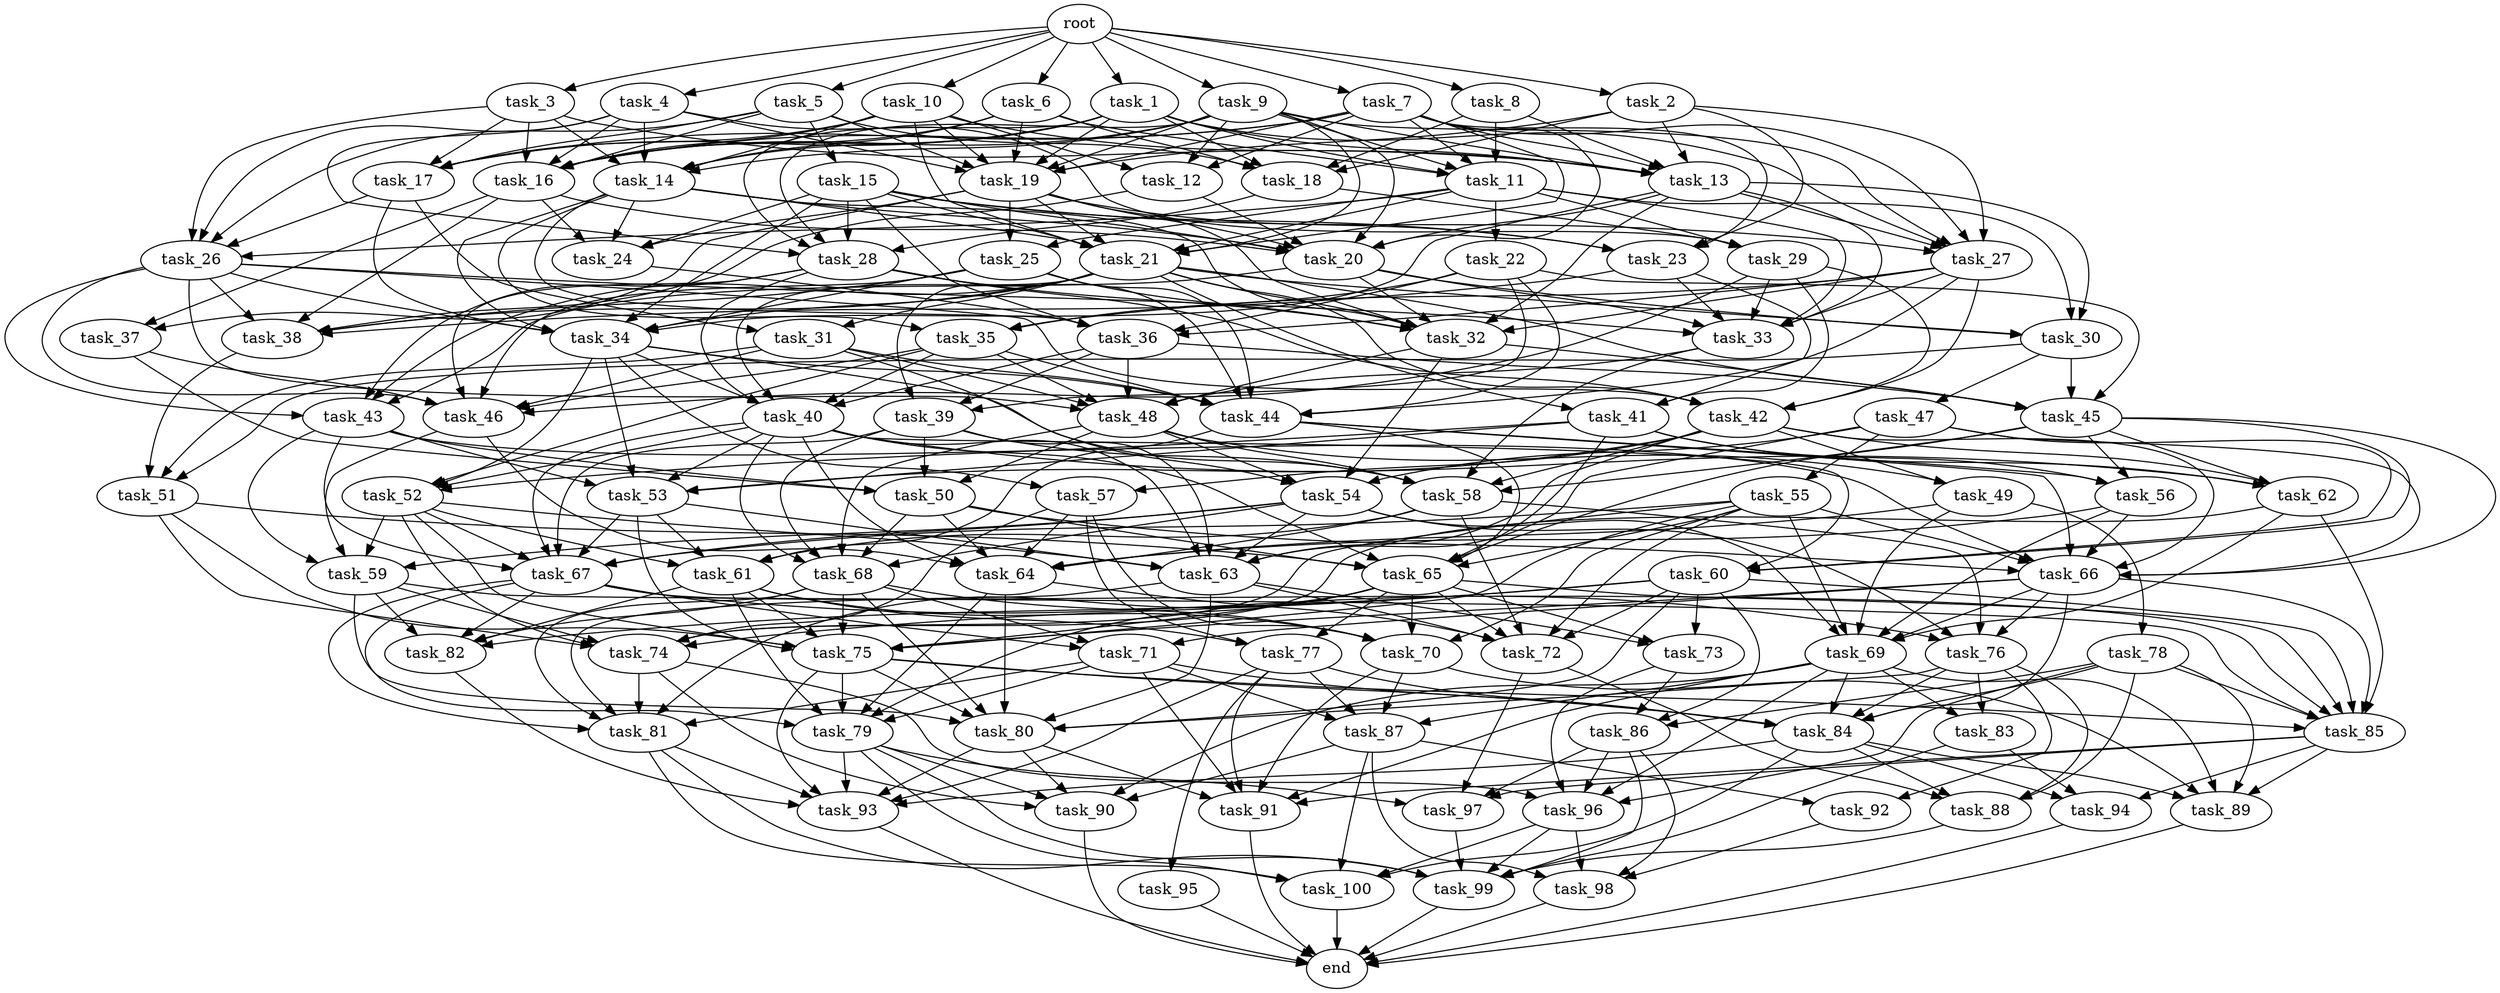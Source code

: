 digraph G {
  task_75 [size="2.727361e+11"];
  task_100 [size="6.187750e+11"];
  task_92 [size="8.056561e+11"];
  task_19 [size="2.585460e+11"];
  task_68 [size="4.415747e+11"];
  task_71 [size="8.877650e+11"];
  task_60 [size="3.334554e+11"];
  task_73 [size="4.620506e+11"];
  task_50 [size="1.553358e+11"];
  task_31 [size="8.364514e+11"];
  task_10 [size="8.305575e+11"];
  task_49 [size="5.351587e+11"];
  task_88 [size="8.537019e+11"];
  task_12 [size="9.984575e+11"];
  task_79 [size="9.175723e+10"];
  task_37 [size="9.775230e+11"];
  task_61 [size="6.478421e+11"];
  task_42 [size="5.514972e+10"];
  task_51 [size="7.091674e+11"];
  root [size="0.000000e+00"];
  task_56 [size="8.311247e+11"];
  task_95 [size="7.537769e+11"];
  task_22 [size="7.320186e+10"];
  task_32 [size="6.479154e+11"];
  task_25 [size="2.031723e+11"];
  task_99 [size="2.652758e+11"];
  task_96 [size="2.296817e+10"];
  task_36 [size="1.531512e+10"];
  task_16 [size="3.632244e+11"];
  task_33 [size="1.570553e+11"];
  task_27 [size="9.369076e+11"];
  task_89 [size="8.265202e+11"];
  end [size="0.000000e+00"];
  task_7 [size="6.456608e+11"];
  task_26 [size="9.227682e+11"];
  task_87 [size="1.330986e+11"];
  task_2 [size="5.962341e+10"];
  task_21 [size="3.652465e+11"];
  task_28 [size="4.984661e+11"];
  task_69 [size="6.915526e+11"];
  task_13 [size="7.653376e+11"];
  task_48 [size="5.376671e+10"];
  task_55 [size="6.210052e+11"];
  task_81 [size="3.140667e+11"];
  task_11 [size="2.201931e+11"];
  task_5 [size="9.016316e+11"];
  task_62 [size="8.448403e+11"];
  task_93 [size="7.010783e+11"];
  task_54 [size="6.299315e+11"];
  task_52 [size="5.199014e+10"];
  task_29 [size="1.145375e+11"];
  task_85 [size="7.125655e+11"];
  task_44 [size="3.416328e+11"];
  task_8 [size="8.589036e+11"];
  task_38 [size="2.421617e+11"];
  task_9 [size="7.952693e+11"];
  task_63 [size="5.054775e+11"];
  task_65 [size="7.130588e+11"];
  task_59 [size="1.539061e+11"];
  task_34 [size="1.375497e+11"];
  task_20 [size="5.508440e+11"];
  task_1 [size="9.652146e+11"];
  task_23 [size="6.512014e+11"];
  task_6 [size="2.634636e+10"];
  task_74 [size="6.395185e+10"];
  task_97 [size="4.555729e+10"];
  task_57 [size="6.414689e+11"];
  task_67 [size="8.688814e+11"];
  task_64 [size="6.144481e+11"];
  task_66 [size="3.856489e+11"];
  task_45 [size="7.831053e+11"];
  task_82 [size="6.595278e+11"];
  task_86 [size="1.375975e+11"];
  task_40 [size="6.312285e+11"];
  task_84 [size="7.031435e+11"];
  task_17 [size="9.070758e+11"];
  task_15 [size="6.842967e+11"];
  task_43 [size="3.947589e+10"];
  task_53 [size="8.919619e+11"];
  task_4 [size="3.097959e+11"];
  task_76 [size="7.716840e+10"];
  task_77 [size="6.388618e+11"];
  task_30 [size="5.693159e+11"];
  task_72 [size="5.195865e+09"];
  task_94 [size="7.303919e+11"];
  task_80 [size="5.737494e+10"];
  task_46 [size="3.299041e+10"];
  task_90 [size="1.326044e+11"];
  task_39 [size="6.160084e+11"];
  task_14 [size="8.861007e+11"];
  task_18 [size="5.728710e+11"];
  task_3 [size="2.942444e+11"];
  task_24 [size="7.307407e+11"];
  task_98 [size="2.873659e+11"];
  task_35 [size="3.482477e+11"];
  task_58 [size="9.992859e+11"];
  task_78 [size="9.486643e+11"];
  task_47 [size="6.429277e+11"];
  task_83 [size="6.997194e+11"];
  task_70 [size="3.833001e+11"];
  task_91 [size="9.688160e+11"];
  task_41 [size="3.622761e+11"];

  task_75 -> task_79 [size="1.529287e+07"];
  task_75 -> task_80 [size="8.196419e+06"];
  task_75 -> task_84 [size="1.004491e+08"];
  task_75 -> task_85 [size="8.907068e+07"];
  task_75 -> task_93 [size="1.001540e+08"];
  task_100 -> end [size="1.000000e-12"];
  task_92 -> task_98 [size="7.184147e+07"];
  task_19 -> task_37 [size="4.887615e+08"];
  task_19 -> task_20 [size="6.885550e+07"];
  task_19 -> task_32 [size="8.098943e+07"];
  task_19 -> task_23 [size="1.628003e+08"];
  task_19 -> task_25 [size="1.015861e+08"];
  task_19 -> task_24 [size="1.826852e+08"];
  task_19 -> task_21 [size="5.217807e+07"];
  task_68 -> task_75 [size="3.409201e+07"];
  task_68 -> task_82 [size="1.319056e+08"];
  task_68 -> task_70 [size="7.666002e+07"];
  task_68 -> task_80 [size="8.196419e+06"];
  task_68 -> task_81 [size="5.234445e+07"];
  task_68 -> task_71 [size="2.959217e+08"];
  task_71 -> task_91 [size="1.614693e+08"];
  task_71 -> task_81 [size="5.234445e+07"];
  task_71 -> task_79 [size="1.529287e+07"];
  task_71 -> task_87 [size="3.327465e+07"];
  task_71 -> task_84 [size="1.004491e+08"];
  task_60 -> task_82 [size="1.319056e+08"];
  task_60 -> task_86 [size="4.586583e+07"];
  task_60 -> task_85 [size="8.907068e+07"];
  task_60 -> task_74 [size="9.135978e+06"];
  task_60 -> task_72 [size="8.659775e+05"];
  task_60 -> task_80 [size="8.196419e+06"];
  task_60 -> task_73 [size="1.540169e+08"];
  task_73 -> task_86 [size="4.586583e+07"];
  task_73 -> task_96 [size="4.593634e+06"];
  task_50 -> task_66 [size="4.820612e+07"];
  task_50 -> task_68 [size="8.831494e+07"];
  task_50 -> task_64 [size="8.777830e+07"];
  task_50 -> task_65 [size="1.018655e+08"];
  task_31 -> task_48 [size="8.961118e+06"];
  task_31 -> task_54 [size="1.574829e+08"];
  task_31 -> task_44 [size="4.880469e+07"];
  task_31 -> task_51 [size="2.363891e+08"];
  task_31 -> task_46 [size="4.712915e+06"];
  task_10 -> task_13 [size="1.093339e+08"];
  task_10 -> task_16 [size="4.540305e+07"];
  task_10 -> task_14 [size="1.476835e+08"];
  task_10 -> task_19 [size="3.231824e+07"];
  task_10 -> task_17 [size="1.814152e+08"];
  task_10 -> task_21 [size="5.217807e+07"];
  task_10 -> task_12 [size="3.328192e+08"];
  task_49 -> task_69 [size="1.152588e+08"];
  task_49 -> task_78 [size="9.486643e+08"];
  task_49 -> task_64 [size="8.777830e+07"];
  task_88 -> task_99 [size="3.789655e+07"];
  task_12 -> task_38 [size="4.036029e+07"];
  task_12 -> task_20 [size="6.885550e+07"];
  task_79 -> task_99 [size="3.789655e+07"];
  task_79 -> task_93 [size="1.001540e+08"];
  task_79 -> task_97 [size="1.138932e+07"];
  task_79 -> task_90 [size="2.652087e+07"];
  task_79 -> task_100 [size="1.237550e+08"];
  task_37 -> task_50 [size="3.883394e+07"];
  task_37 -> task_46 [size="4.712915e+06"];
  task_61 -> task_75 [size="3.409201e+07"];
  task_61 -> task_70 [size="7.666002e+07"];
  task_61 -> task_77 [size="2.129539e+08"];
  task_61 -> task_79 [size="1.529287e+07"];
  task_61 -> task_82 [size="1.319056e+08"];
  task_42 -> task_66 [size="4.820612e+07"];
  task_42 -> task_58 [size="1.665476e+08"];
  task_42 -> task_57 [size="3.207345e+08"];
  task_42 -> task_63 [size="7.221108e+07"];
  task_42 -> task_62 [size="2.112101e+08"];
  task_42 -> task_49 [size="2.675793e+08"];
  task_42 -> task_53 [size="1.783924e+08"];
  task_51 -> task_75 [size="3.409201e+07"];
  task_51 -> task_65 [size="1.018655e+08"];
  task_51 -> task_74 [size="9.135978e+06"];
  root -> task_4 [size="1.000000e-12"];
  root -> task_7 [size="1.000000e-12"];
  root -> task_9 [size="1.000000e-12"];
  root -> task_1 [size="1.000000e-12"];
  root -> task_5 [size="1.000000e-12"];
  root -> task_2 [size="1.000000e-12"];
  root -> task_3 [size="1.000000e-12"];
  root -> task_6 [size="1.000000e-12"];
  root -> task_10 [size="1.000000e-12"];
  root -> task_8 [size="1.000000e-12"];
  task_56 -> task_66 [size="4.820612e+07"];
  task_56 -> task_69 [size="1.152588e+08"];
  task_56 -> task_64 [size="8.777830e+07"];
  task_95 -> end [size="1.000000e-12"];
  task_22 -> task_45 [size="1.566211e+08"];
  task_22 -> task_36 [size="3.063024e+06"];
  task_22 -> task_35 [size="1.160826e+08"];
  task_22 -> task_39 [size="2.053361e+08"];
  task_22 -> task_44 [size="4.880469e+07"];
  task_32 -> task_45 [size="1.566211e+08"];
  task_32 -> task_48 [size="8.961118e+06"];
  task_32 -> task_54 [size="1.574829e+08"];
  task_25 -> task_34 [size="1.964995e+07"];
  task_25 -> task_38 [size="4.036029e+07"];
  task_25 -> task_44 [size="4.880469e+07"];
  task_25 -> task_32 [size="8.098943e+07"];
  task_25 -> task_46 [size="4.712915e+06"];
  task_99 -> end [size="1.000000e-12"];
  task_96 -> task_98 [size="7.184147e+07"];
  task_96 -> task_99 [size="3.789655e+07"];
  task_96 -> task_100 [size="1.237550e+08"];
  task_36 -> task_45 [size="1.566211e+08"];
  task_36 -> task_48 [size="8.961118e+06"];
  task_36 -> task_39 [size="2.053361e+08"];
  task_36 -> task_40 [size="1.262457e+08"];
  task_16 -> task_37 [size="4.887615e+08"];
  task_16 -> task_24 [size="1.826852e+08"];
  task_16 -> task_38 [size="4.036029e+07"];
  task_16 -> task_20 [size="6.885550e+07"];
  task_33 -> task_48 [size="8.961118e+06"];
  task_33 -> task_58 [size="1.665476e+08"];
  task_27 -> task_36 [size="3.063024e+06"];
  task_27 -> task_42 [size="1.102994e+07"];
  task_27 -> task_32 [size="8.098943e+07"];
  task_27 -> task_33 [size="2.243647e+07"];
  task_27 -> task_44 [size="4.880469e+07"];
  task_27 -> task_35 [size="1.160826e+08"];
  task_89 -> end [size="1.000000e-12"];
  task_7 -> task_13 [size="1.093339e+08"];
  task_7 -> task_16 [size="4.540305e+07"];
  task_7 -> task_20 [size="6.885550e+07"];
  task_7 -> task_11 [size="4.403862e+07"];
  task_7 -> task_23 [size="1.628003e+08"];
  task_7 -> task_17 [size="1.814152e+08"];
  task_7 -> task_21 [size="5.217807e+07"];
  task_7 -> task_27 [size="1.561513e+08"];
  task_7 -> task_12 [size="3.328192e+08"];
  task_7 -> task_19 [size="3.231824e+07"];
  task_26 -> task_34 [size="1.964995e+07"];
  task_26 -> task_42 [size="1.102994e+07"];
  task_26 -> task_38 [size="4.036029e+07"];
  task_26 -> task_33 [size="2.243647e+07"];
  task_26 -> task_48 [size="8.961118e+06"];
  task_26 -> task_43 [size="9.868971e+06"];
  task_26 -> task_46 [size="4.712915e+06"];
  task_87 -> task_98 [size="7.184147e+07"];
  task_87 -> task_90 [size="2.652087e+07"];
  task_87 -> task_92 [size="4.028281e+08"];
  task_87 -> task_100 [size="1.237550e+08"];
  task_2 -> task_13 [size="1.093339e+08"];
  task_2 -> task_18 [size="1.145742e+08"];
  task_2 -> task_19 [size="3.231824e+07"];
  task_2 -> task_23 [size="1.628003e+08"];
  task_2 -> task_27 [size="1.561513e+08"];
  task_21 -> task_34 [size="1.964995e+07"];
  task_21 -> task_45 [size="1.566211e+08"];
  task_21 -> task_40 [size="1.262457e+08"];
  task_21 -> task_38 [size="4.036029e+07"];
  task_21 -> task_30 [size="1.423290e+08"];
  task_21 -> task_32 [size="8.098943e+07"];
  task_21 -> task_31 [size="4.182257e+08"];
  task_21 -> task_41 [size="1.207587e+08"];
  task_21 -> task_43 [size="9.868971e+06"];
  task_21 -> task_39 [size="2.053361e+08"];
  task_21 -> task_42 [size="1.102994e+07"];
  task_28 -> task_42 [size="1.102994e+07"];
  task_28 -> task_40 [size="1.262457e+08"];
  task_28 -> task_32 [size="8.098943e+07"];
  task_28 -> task_44 [size="4.880469e+07"];
  task_28 -> task_43 [size="9.868971e+06"];
  task_28 -> task_46 [size="4.712915e+06"];
  task_69 -> task_83 [size="3.498597e+08"];
  task_69 -> task_87 [size="3.327465e+07"];
  task_69 -> task_84 [size="1.004491e+08"];
  task_69 -> task_91 [size="1.614693e+08"];
  task_69 -> task_89 [size="1.653040e+08"];
  task_69 -> task_96 [size="4.593634e+06"];
  task_69 -> task_90 [size="2.652087e+07"];
  task_13 -> task_34 [size="1.964995e+07"];
  task_13 -> task_30 [size="1.423290e+08"];
  task_13 -> task_32 [size="8.098943e+07"];
  task_13 -> task_33 [size="2.243647e+07"];
  task_13 -> task_27 [size="1.561513e+08"];
  task_13 -> task_20 [size="6.885550e+07"];
  task_48 -> task_49 [size="2.675793e+08"];
  task_48 -> task_50 [size="3.883394e+07"];
  task_48 -> task_54 [size="1.574829e+08"];
  task_48 -> task_58 [size="1.665476e+08"];
  task_48 -> task_68 [size="8.831494e+07"];
  task_55 -> task_66 [size="4.820612e+07"];
  task_55 -> task_69 [size="1.152588e+08"];
  task_55 -> task_65 [size="1.018655e+08"];
  task_55 -> task_67 [size="1.241259e+08"];
  task_55 -> task_72 [size="8.659775e+05"];
  task_55 -> task_70 [size="7.666002e+07"];
  task_55 -> task_74 [size="9.135978e+06"];
  task_55 -> task_75 [size="3.409201e+07"];
  task_81 -> task_99 [size="3.789655e+07"];
  task_81 -> task_93 [size="1.001540e+08"];
  task_81 -> task_100 [size="1.237550e+08"];
  task_11 -> task_22 [size="7.320186e+07"];
  task_11 -> task_26 [size="1.845536e+08"];
  task_11 -> task_21 [size="5.217807e+07"];
  task_11 -> task_25 [size="1.015861e+08"];
  task_11 -> task_30 [size="1.423290e+08"];
  task_11 -> task_33 [size="2.243647e+07"];
  task_11 -> task_29 [size="3.817918e+07"];
  task_5 -> task_26 [size="1.845536e+08"];
  task_5 -> task_19 [size="3.231824e+07"];
  task_5 -> task_18 [size="1.145742e+08"];
  task_5 -> task_17 [size="1.814152e+08"];
  task_5 -> task_15 [size="6.842967e+08"];
  task_5 -> task_16 [size="4.540305e+07"];
  task_62 -> task_69 [size="1.152588e+08"];
  task_62 -> task_85 [size="8.907068e+07"];
  task_62 -> task_74 [size="9.135978e+06"];
  task_93 -> end [size="1.000000e-12"];
  task_54 -> task_69 [size="1.152588e+08"];
  task_54 -> task_76 [size="1.929210e+07"];
  task_54 -> task_63 [size="7.221108e+07"];
  task_54 -> task_67 [size="1.241259e+08"];
  task_54 -> task_68 [size="8.831494e+07"];
  task_54 -> task_59 [size="3.847652e+07"];
  task_52 -> task_75 [size="3.409201e+07"];
  task_52 -> task_61 [size="1.619605e+08"];
  task_52 -> task_63 [size="7.221108e+07"];
  task_52 -> task_74 [size="9.135978e+06"];
  task_52 -> task_67 [size="1.241259e+08"];
  task_52 -> task_59 [size="3.847652e+07"];
  task_29 -> task_41 [size="1.207587e+08"];
  task_29 -> task_33 [size="2.243647e+07"];
  task_29 -> task_42 [size="1.102994e+07"];
  task_29 -> task_46 [size="4.712915e+06"];
  task_85 -> task_91 [size="1.614693e+08"];
  task_85 -> task_94 [size="2.434640e+08"];
  task_85 -> task_89 [size="1.653040e+08"];
  task_85 -> task_97 [size="1.138932e+07"];
  task_44 -> task_66 [size="4.820612e+07"];
  task_44 -> task_61 [size="1.619605e+08"];
  task_44 -> task_56 [size="2.770416e+08"];
  task_44 -> task_65 [size="1.018655e+08"];
  task_8 -> task_13 [size="1.093339e+08"];
  task_8 -> task_11 [size="4.403862e+07"];
  task_8 -> task_18 [size="1.145742e+08"];
  task_38 -> task_51 [size="2.363891e+08"];
  task_9 -> task_13 [size="1.093339e+08"];
  task_9 -> task_16 [size="4.540305e+07"];
  task_9 -> task_14 [size="1.476835e+08"];
  task_9 -> task_11 [size="4.403862e+07"];
  task_9 -> task_21 [size="5.217807e+07"];
  task_9 -> task_27 [size="1.561513e+08"];
  task_9 -> task_28 [size="9.969321e+07"];
  task_9 -> task_12 [size="3.328192e+08"];
  task_9 -> task_20 [size="6.885550e+07"];
  task_9 -> task_19 [size="3.231824e+07"];
  task_63 -> task_72 [size="8.659775e+05"];
  task_63 -> task_80 [size="8.196419e+06"];
  task_63 -> task_81 [size="5.234445e+07"];
  task_63 -> task_73 [size="1.540169e+08"];
  task_65 -> task_77 [size="2.129539e+08"];
  task_65 -> task_75 [size="3.409201e+07"];
  task_65 -> task_79 [size="1.529287e+07"];
  task_65 -> task_72 [size="8.659775e+05"];
  task_65 -> task_70 [size="7.666002e+07"];
  task_65 -> task_81 [size="5.234445e+07"];
  task_65 -> task_73 [size="1.540169e+08"];
  task_65 -> task_85 [size="8.907068e+07"];
  task_59 -> task_80 [size="8.196419e+06"];
  task_59 -> task_82 [size="1.319056e+08"];
  task_59 -> task_85 [size="8.907068e+07"];
  task_59 -> task_74 [size="9.135978e+06"];
  task_34 -> task_58 [size="1.665476e+08"];
  task_34 -> task_44 [size="4.880469e+07"];
  task_34 -> task_57 [size="3.207345e+08"];
  task_34 -> task_40 [size="1.262457e+08"];
  task_34 -> task_52 [size="1.299753e+07"];
  task_34 -> task_53 [size="1.783924e+08"];
  task_20 -> task_43 [size="9.868971e+06"];
  task_20 -> task_30 [size="1.423290e+08"];
  task_20 -> task_32 [size="8.098943e+07"];
  task_20 -> task_33 [size="2.243647e+07"];
  task_1 -> task_13 [size="1.093339e+08"];
  task_1 -> task_17 [size="1.814152e+08"];
  task_1 -> task_14 [size="1.476835e+08"];
  task_1 -> task_11 [size="4.403862e+07"];
  task_1 -> task_18 [size="1.145742e+08"];
  task_1 -> task_27 [size="1.561513e+08"];
  task_1 -> task_28 [size="9.969321e+07"];
  task_1 -> task_16 [size="4.540305e+07"];
  task_1 -> task_19 [size="3.231824e+07"];
  task_23 -> task_41 [size="1.207587e+08"];
  task_23 -> task_38 [size="4.036029e+07"];
  task_23 -> task_33 [size="2.243647e+07"];
  task_6 -> task_18 [size="1.145742e+08"];
  task_6 -> task_16 [size="4.540305e+07"];
  task_6 -> task_14 [size="1.476835e+08"];
  task_6 -> task_19 [size="3.231824e+07"];
  task_6 -> task_11 [size="4.403862e+07"];
  task_74 -> task_81 [size="5.234445e+07"];
  task_74 -> task_96 [size="4.593634e+06"];
  task_74 -> task_90 [size="2.652087e+07"];
  task_97 -> task_99 [size="3.789655e+07"];
  task_57 -> task_77 [size="2.129539e+08"];
  task_57 -> task_70 [size="7.666002e+07"];
  task_57 -> task_64 [size="8.777830e+07"];
  task_57 -> task_74 [size="9.135978e+06"];
  task_67 -> task_76 [size="1.929210e+07"];
  task_67 -> task_82 [size="1.319056e+08"];
  task_67 -> task_79 [size="1.529287e+07"];
  task_67 -> task_81 [size="5.234445e+07"];
  task_67 -> task_71 [size="2.959217e+08"];
  task_67 -> task_85 [size="8.907068e+07"];
  task_64 -> task_72 [size="8.659775e+05"];
  task_64 -> task_80 [size="8.196419e+06"];
  task_64 -> task_79 [size="1.529287e+07"];
  task_66 -> task_69 [size="1.152588e+08"];
  task_66 -> task_75 [size="3.409201e+07"];
  task_66 -> task_85 [size="8.907068e+07"];
  task_66 -> task_84 [size="1.004491e+08"];
  task_66 -> task_76 [size="1.929210e+07"];
  task_66 -> task_71 [size="2.959217e+08"];
  task_45 -> task_66 [size="4.820612e+07"];
  task_45 -> task_58 [size="1.665476e+08"];
  task_45 -> task_65 [size="1.018655e+08"];
  task_45 -> task_62 [size="2.112101e+08"];
  task_45 -> task_60 [size="1.111518e+08"];
  task_45 -> task_56 [size="2.770416e+08"];
  task_82 -> task_93 [size="1.001540e+08"];
  task_86 -> task_98 [size="7.184147e+07"];
  task_86 -> task_99 [size="3.789655e+07"];
  task_86 -> task_96 [size="4.593634e+06"];
  task_86 -> task_97 [size="1.138932e+07"];
  task_40 -> task_52 [size="1.299753e+07"];
  task_40 -> task_63 [size="7.221108e+07"];
  task_40 -> task_65 [size="1.018655e+08"];
  task_40 -> task_67 [size="1.241259e+08"];
  task_40 -> task_68 [size="8.831494e+07"];
  task_40 -> task_60 [size="1.111518e+08"];
  task_40 -> task_62 [size="2.112101e+08"];
  task_40 -> task_53 [size="1.783924e+08"];
  task_40 -> task_64 [size="8.777830e+07"];
  task_84 -> task_93 [size="1.001540e+08"];
  task_84 -> task_88 [size="2.134255e+08"];
  task_84 -> task_100 [size="1.237550e+08"];
  task_84 -> task_89 [size="1.653040e+08"];
  task_84 -> task_94 [size="2.434640e+08"];
  task_17 -> task_31 [size="4.182257e+08"];
  task_17 -> task_34 [size="1.964995e+07"];
  task_17 -> task_26 [size="1.845536e+08"];
  task_15 -> task_34 [size="1.964995e+07"];
  task_15 -> task_36 [size="3.063024e+06"];
  task_15 -> task_20 [size="6.885550e+07"];
  task_15 -> task_23 [size="1.628003e+08"];
  task_15 -> task_27 [size="1.561513e+08"];
  task_15 -> task_24 [size="1.826852e+08"];
  task_15 -> task_28 [size="9.969321e+07"];
  task_15 -> task_21 [size="5.217807e+07"];
  task_43 -> task_50 [size="3.883394e+07"];
  task_43 -> task_66 [size="4.820612e+07"];
  task_43 -> task_53 [size="1.783924e+08"];
  task_43 -> task_59 [size="3.847652e+07"];
  task_43 -> task_67 [size="1.241259e+08"];
  task_53 -> task_75 [size="3.409201e+07"];
  task_53 -> task_61 [size="1.619605e+08"];
  task_53 -> task_63 [size="7.221108e+07"];
  task_53 -> task_67 [size="1.241259e+08"];
  task_4 -> task_14 [size="1.476835e+08"];
  task_4 -> task_19 [size="3.231824e+07"];
  task_4 -> task_26 [size="1.845536e+08"];
  task_4 -> task_28 [size="9.969321e+07"];
  task_4 -> task_16 [size="4.540305e+07"];
  task_4 -> task_29 [size="3.817918e+07"];
  task_76 -> task_80 [size="8.196419e+06"];
  task_76 -> task_84 [size="1.004491e+08"];
  task_76 -> task_83 [size="3.498597e+08"];
  task_76 -> task_92 [size="4.028281e+08"];
  task_76 -> task_88 [size="2.134255e+08"];
  task_77 -> task_91 [size="1.614693e+08"];
  task_77 -> task_84 [size="1.004491e+08"];
  task_77 -> task_95 [size="7.537769e+08"];
  task_77 -> task_87 [size="3.327465e+07"];
  task_77 -> task_93 [size="1.001540e+08"];
  task_30 -> task_45 [size="1.566211e+08"];
  task_30 -> task_47 [size="6.429277e+08"];
  task_30 -> task_51 [size="2.363891e+08"];
  task_72 -> task_88 [size="2.134255e+08"];
  task_72 -> task_97 [size="1.138932e+07"];
  task_94 -> end [size="1.000000e-12"];
  task_80 -> task_91 [size="1.614693e+08"];
  task_80 -> task_90 [size="2.652087e+07"];
  task_80 -> task_93 [size="1.001540e+08"];
  task_46 -> task_59 [size="3.847652e+07"];
  task_46 -> task_64 [size="8.777830e+07"];
  task_90 -> end [size="1.000000e-12"];
  task_39 -> task_50 [size="3.883394e+07"];
  task_39 -> task_68 [size="8.831494e+07"];
  task_39 -> task_58 [size="1.665476e+08"];
  task_39 -> task_63 [size="7.221108e+07"];
  task_39 -> task_67 [size="1.241259e+08"];
  task_14 -> task_34 [size="1.964995e+07"];
  task_14 -> task_36 [size="3.063024e+06"];
  task_14 -> task_20 [size="6.885550e+07"];
  task_14 -> task_32 [size="8.098943e+07"];
  task_14 -> task_21 [size="5.217807e+07"];
  task_14 -> task_24 [size="1.826852e+08"];
  task_14 -> task_35 [size="1.160826e+08"];
  task_18 -> task_28 [size="9.969321e+07"];
  task_18 -> task_29 [size="3.817918e+07"];
  task_3 -> task_13 [size="1.093339e+08"];
  task_3 -> task_16 [size="4.540305e+07"];
  task_3 -> task_26 [size="1.845536e+08"];
  task_3 -> task_14 [size="1.476835e+08"];
  task_3 -> task_17 [size="1.814152e+08"];
  task_24 -> task_36 [size="3.063024e+06"];
  task_98 -> end [size="1.000000e-12"];
  task_35 -> task_48 [size="8.961118e+06"];
  task_35 -> task_40 [size="1.262457e+08"];
  task_35 -> task_52 [size="1.299753e+07"];
  task_35 -> task_44 [size="4.880469e+07"];
  task_35 -> task_46 [size="4.712915e+06"];
  task_58 -> task_72 [size="8.659775e+05"];
  task_58 -> task_61 [size="1.619605e+08"];
  task_58 -> task_76 [size="1.929210e+07"];
  task_58 -> task_64 [size="8.777830e+07"];
  task_78 -> task_86 [size="4.586583e+07"];
  task_78 -> task_85 [size="8.907068e+07"];
  task_78 -> task_84 [size="1.004491e+08"];
  task_78 -> task_88 [size="2.134255e+08"];
  task_78 -> task_89 [size="1.653040e+08"];
  task_78 -> task_96 [size="4.593634e+06"];
  task_47 -> task_66 [size="4.820612e+07"];
  task_47 -> task_54 [size="1.574829e+08"];
  task_47 -> task_60 [size="1.111518e+08"];
  task_47 -> task_63 [size="7.221108e+07"];
  task_47 -> task_55 [size="6.210052e+08"];
  task_83 -> task_94 [size="2.434640e+08"];
  task_83 -> task_99 [size="3.789655e+07"];
  task_70 -> task_91 [size="1.614693e+08"];
  task_70 -> task_89 [size="1.653040e+08"];
  task_70 -> task_87 [size="3.327465e+07"];
  task_91 -> end [size="1.000000e-12"];
  task_41 -> task_52 [size="1.299753e+07"];
  task_41 -> task_53 [size="1.783924e+08"];
  task_41 -> task_56 [size="2.770416e+08"];
  task_41 -> task_65 [size="1.018655e+08"];
  task_41 -> task_62 [size="2.112101e+08"];
}
